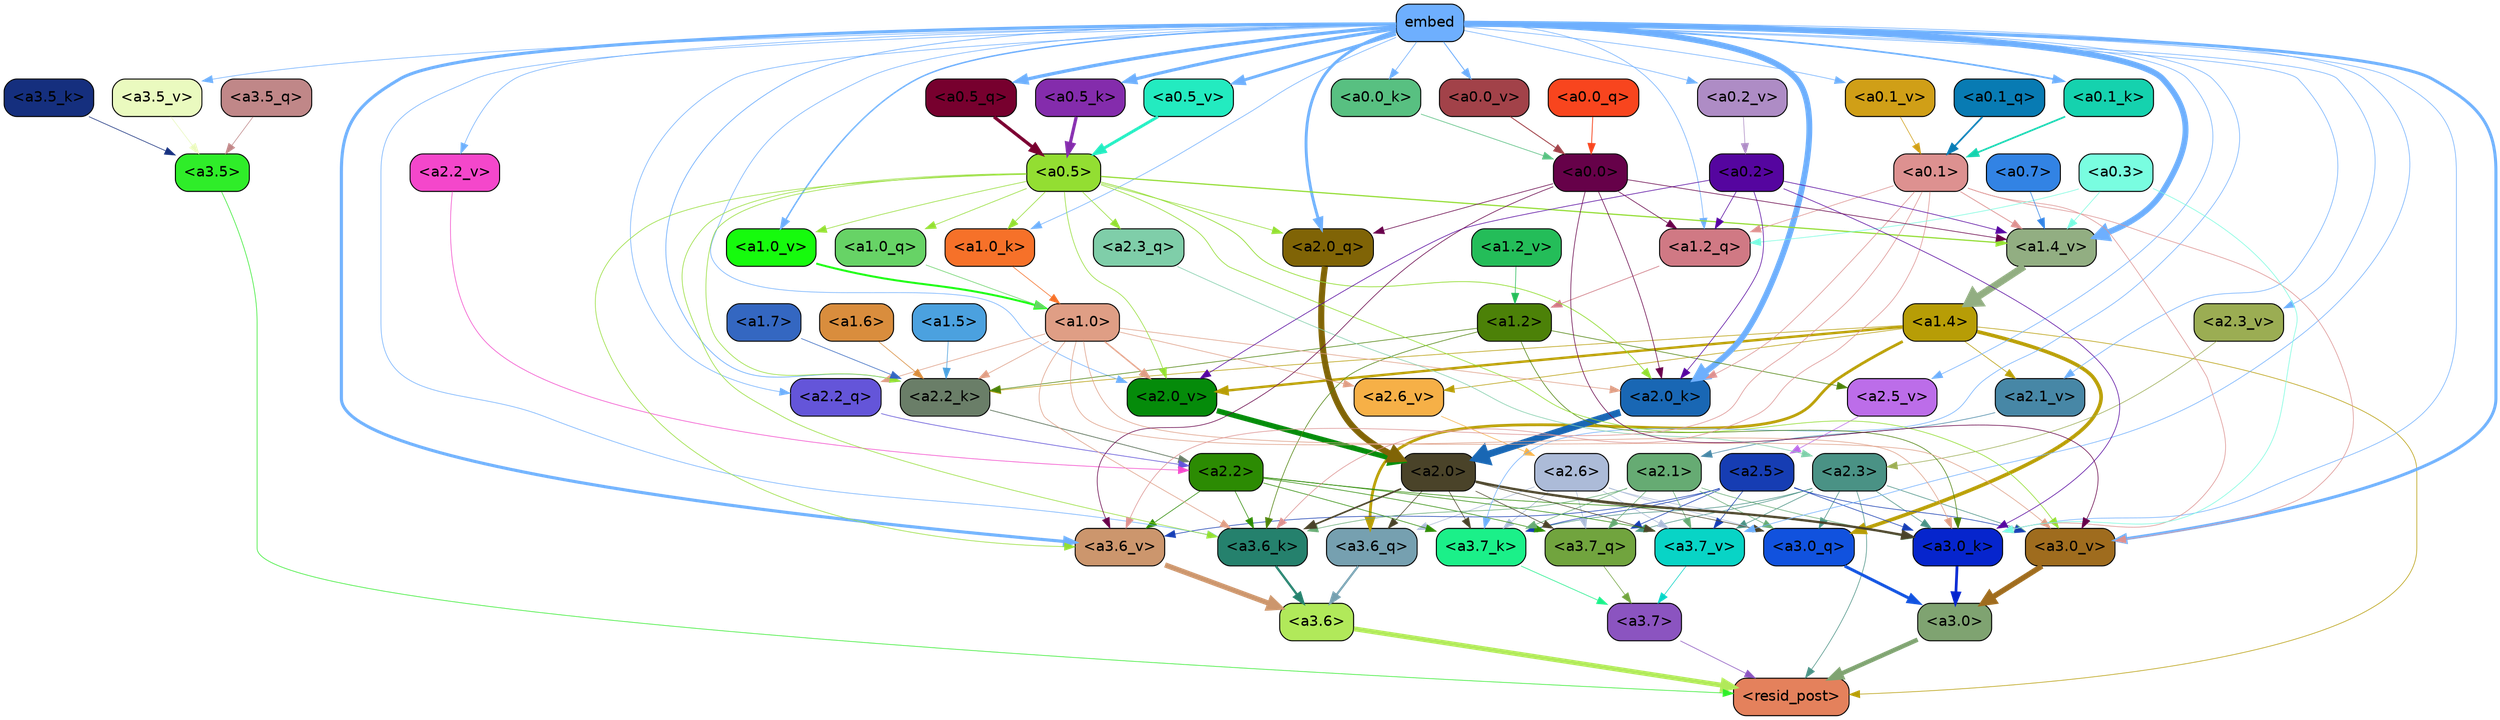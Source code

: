 strict digraph "" {
	graph [bgcolor=transparent,
		layout=dot,
		overlap=false,
		splines=true
	];
	"<a3.7>"	[color=black,
		fillcolor="#8b54c0",
		fontname=Helvetica,
		shape=box,
		style="filled, rounded"];
	"<resid_post>"	[color=black,
		fillcolor="#e4815c",
		fontname=Helvetica,
		shape=box,
		style="filled, rounded"];
	"<a3.7>" -> "<resid_post>"	[color="#8b54c0",
		penwidth=0.6];
	"<a3.6>"	[color=black,
		fillcolor="#b1e95a",
		fontname=Helvetica,
		shape=box,
		style="filled, rounded"];
	"<a3.6>" -> "<resid_post>"	[color="#b1e95a",
		penwidth=4.670643210411072];
	"<a3.5>"	[color=black,
		fillcolor="#2fed29",
		fontname=Helvetica,
		shape=box,
		style="filled, rounded"];
	"<a3.5>" -> "<resid_post>"	[color="#2fed29",
		penwidth=0.6];
	"<a3.0>"	[color=black,
		fillcolor="#7fa371",
		fontname=Helvetica,
		shape=box,
		style="filled, rounded"];
	"<a3.0>" -> "<resid_post>"	[color="#7fa371",
		penwidth=4.246885180473328];
	"<a2.3>"	[color=black,
		fillcolor="#4a9285",
		fontname=Helvetica,
		shape=box,
		style="filled, rounded"];
	"<a2.3>" -> "<resid_post>"	[color="#4a9285",
		penwidth=0.6];
	"<a3.7_q>"	[color=black,
		fillcolor="#71a43e",
		fontname=Helvetica,
		shape=box,
		style="filled, rounded"];
	"<a2.3>" -> "<a3.7_q>"	[color="#4a9285",
		penwidth=0.6];
	"<a3.0_q>"	[color=black,
		fillcolor="#1152de",
		fontname=Helvetica,
		shape=box,
		style="filled, rounded"];
	"<a2.3>" -> "<a3.0_q>"	[color="#4a9285",
		penwidth=0.6];
	"<a3.7_k>"	[color=black,
		fillcolor="#1bf089",
		fontname=Helvetica,
		shape=box,
		style="filled, rounded"];
	"<a2.3>" -> "<a3.7_k>"	[color="#4a9285",
		penwidth=0.6];
	"<a3.0_k>"	[color=black,
		fillcolor="#0625cd",
		fontname=Helvetica,
		shape=box,
		style="filled, rounded"];
	"<a2.3>" -> "<a3.0_k>"	[color="#4a9285",
		penwidth=0.6];
	"<a3.7_v>"	[color=black,
		fillcolor="#08d4c6",
		fontname=Helvetica,
		shape=box,
		style="filled, rounded"];
	"<a2.3>" -> "<a3.7_v>"	[color="#4a9285",
		penwidth=0.6];
	"<a3.0_v>"	[color=black,
		fillcolor="#9f6c1e",
		fontname=Helvetica,
		shape=box,
		style="filled, rounded"];
	"<a2.3>" -> "<a3.0_v>"	[color="#4a9285",
		penwidth=0.6];
	"<a1.4>"	[color=black,
		fillcolor="#b79d06",
		fontname=Helvetica,
		shape=box,
		style="filled, rounded"];
	"<a1.4>" -> "<resid_post>"	[color="#b79d06",
		penwidth=0.6];
	"<a3.6_q>"	[color=black,
		fillcolor="#76a0b0",
		fontname=Helvetica,
		shape=box,
		style="filled, rounded"];
	"<a1.4>" -> "<a3.6_q>"	[color="#b79d06",
		penwidth=2.6487714648246765];
	"<a1.4>" -> "<a3.0_q>"	[color="#b79d06",
		penwidth=3.477886103093624];
	"<a2.2_k>"	[color=black,
		fillcolor="#6a7e68",
		fontname=Helvetica,
		shape=box,
		style="filled, rounded"];
	"<a1.4>" -> "<a2.2_k>"	[color="#b79d06",
		penwidth=0.6];
	"<a2.6_v>"	[color=black,
		fillcolor="#f6b047",
		fontname=Helvetica,
		shape=box,
		style="filled, rounded"];
	"<a1.4>" -> "<a2.6_v>"	[color="#b79d06",
		penwidth=0.6];
	"<a2.1_v>"	[color=black,
		fillcolor="#4787a6",
		fontname=Helvetica,
		shape=box,
		style="filled, rounded"];
	"<a1.4>" -> "<a2.1_v>"	[color="#b79d06",
		penwidth=0.6];
	"<a2.0_v>"	[color=black,
		fillcolor="#058b0a",
		fontname=Helvetica,
		shape=box,
		style="filled, rounded"];
	"<a1.4>" -> "<a2.0_v>"	[color="#b79d06",
		penwidth=2.3358620405197144];
	"<a3.7_q>" -> "<a3.7>"	[color="#71a43e",
		penwidth=0.6];
	"<a3.6_q>" -> "<a3.6>"	[color="#76a0b0",
		penwidth=2.03758105635643];
	"<a3.5_q>"	[color=black,
		fillcolor="#c08788",
		fontname=Helvetica,
		shape=box,
		style="filled, rounded"];
	"<a3.5_q>" -> "<a3.5>"	[color="#c08788",
		penwidth=0.6];
	"<a3.0_q>" -> "<a3.0>"	[color="#1152de",
		penwidth=2.8638100624084473];
	"<a3.7_k>" -> "<a3.7>"	[color="#1bf089",
		penwidth=0.6];
	"<a3.6_k>"	[color=black,
		fillcolor="#25816d",
		fontname=Helvetica,
		shape=box,
		style="filled, rounded"];
	"<a3.6_k>" -> "<a3.6>"	[color="#25816d",
		penwidth=2.174198240041733];
	"<a3.5_k>"	[color=black,
		fillcolor="#152f7e",
		fontname=Helvetica,
		shape=box,
		style="filled, rounded"];
	"<a3.5_k>" -> "<a3.5>"	[color="#152f7e",
		penwidth=0.6];
	"<a3.0_k>" -> "<a3.0>"	[color="#0625cd",
		penwidth=2.6274144649505615];
	"<a3.7_v>" -> "<a3.7>"	[color="#08d4c6",
		penwidth=0.6];
	"<a3.6_v>"	[color=black,
		fillcolor="#cc966d",
		fontname=Helvetica,
		shape=box,
		style="filled, rounded"];
	"<a3.6_v>" -> "<a3.6>"	[color="#cc966d",
		penwidth=5.002329230308533];
	"<a3.5_v>"	[color=black,
		fillcolor="#eafabf",
		fontname=Helvetica,
		shape=box,
		style="filled, rounded"];
	"<a3.5_v>" -> "<a3.5>"	[color="#eafabf",
		penwidth=0.6];
	"<a3.0_v>" -> "<a3.0>"	[color="#9f6c1e",
		penwidth=5.188832879066467];
	"<a2.6>"	[color=black,
		fillcolor="#acbbd8",
		fontname=Helvetica,
		shape=box,
		style="filled, rounded"];
	"<a2.6>" -> "<a3.7_q>"	[color="#acbbd8",
		penwidth=0.6];
	"<a2.6>" -> "<a3.6_q>"	[color="#acbbd8",
		penwidth=0.6];
	"<a2.6>" -> "<a3.0_q>"	[color="#acbbd8",
		penwidth=0.6];
	"<a2.6>" -> "<a3.7_k>"	[color="#acbbd8",
		penwidth=0.6];
	"<a2.6>" -> "<a3.0_k>"	[color="#acbbd8",
		penwidth=0.6];
	"<a2.6>" -> "<a3.7_v>"	[color="#acbbd8",
		penwidth=0.6];
	"<a2.5>"	[color=black,
		fillcolor="#163db3",
		fontname=Helvetica,
		shape=box,
		style="filled, rounded"];
	"<a2.5>" -> "<a3.7_q>"	[color="#163db3",
		penwidth=0.6];
	"<a2.5>" -> "<a3.7_k>"	[color="#163db3",
		penwidth=0.6];
	"<a2.5>" -> "<a3.0_k>"	[color="#163db3",
		penwidth=0.6];
	"<a2.5>" -> "<a3.7_v>"	[color="#163db3",
		penwidth=0.6];
	"<a2.5>" -> "<a3.6_v>"	[color="#163db3",
		penwidth=0.6];
	"<a2.5>" -> "<a3.0_v>"	[color="#163db3",
		penwidth=0.6];
	"<a2.2>"	[color=black,
		fillcolor="#2c8b03",
		fontname=Helvetica,
		shape=box,
		style="filled, rounded"];
	"<a2.2>" -> "<a3.7_q>"	[color="#2c8b03",
		penwidth=0.6];
	"<a2.2>" -> "<a3.7_k>"	[color="#2c8b03",
		penwidth=0.6];
	"<a2.2>" -> "<a3.6_k>"	[color="#2c8b03",
		penwidth=0.6];
	"<a2.2>" -> "<a3.0_k>"	[color="#2c8b03",
		penwidth=0.6];
	"<a2.2>" -> "<a3.7_v>"	[color="#2c8b03",
		penwidth=0.6];
	"<a2.2>" -> "<a3.6_v>"	[color="#2c8b03",
		penwidth=0.6];
	"<a2.1>"	[color=black,
		fillcolor="#66ab73",
		fontname=Helvetica,
		shape=box,
		style="filled, rounded"];
	"<a2.1>" -> "<a3.7_q>"	[color="#66ab73",
		penwidth=0.6];
	"<a2.1>" -> "<a3.0_q>"	[color="#66ab73",
		penwidth=0.6];
	"<a2.1>" -> "<a3.7_k>"	[color="#66ab73",
		penwidth=0.6];
	"<a2.1>" -> "<a3.6_k>"	[color="#66ab73",
		penwidth=0.6];
	"<a2.1>" -> "<a3.0_k>"	[color="#66ab73",
		penwidth=0.6];
	"<a2.1>" -> "<a3.7_v>"	[color="#66ab73",
		penwidth=0.6];
	"<a2.0>"	[color=black,
		fillcolor="#4a4329",
		fontname=Helvetica,
		shape=box,
		style="filled, rounded"];
	"<a2.0>" -> "<a3.7_q>"	[color="#4a4329",
		penwidth=0.6];
	"<a2.0>" -> "<a3.6_q>"	[color="#4a4329",
		penwidth=0.6];
	"<a2.0>" -> "<a3.0_q>"	[color="#4a4329",
		penwidth=0.6];
	"<a2.0>" -> "<a3.7_k>"	[color="#4a4329",
		penwidth=0.6];
	"<a2.0>" -> "<a3.6_k>"	[color="#4a4329",
		penwidth=1.5417278409004211];
	"<a2.0>" -> "<a3.0_k>"	[color="#4a4329",
		penwidth=2.23091459274292];
	"<a2.0>" -> "<a3.7_v>"	[color="#4a4329",
		penwidth=0.6];
	embed	[color=black,
		fillcolor="#6eaffe",
		fontname=Helvetica,
		shape=box,
		style="filled, rounded"];
	embed -> "<a3.7_k>"	[color="#6eaffe",
		penwidth=0.6];
	embed -> "<a3.6_k>"	[color="#6eaffe",
		penwidth=0.6];
	embed -> "<a3.0_k>"	[color="#6eaffe",
		penwidth=0.6];
	embed -> "<a3.7_v>"	[color="#6eaffe",
		penwidth=0.6];
	embed -> "<a3.6_v>"	[color="#6eaffe",
		penwidth=2.9511587619781494];
	embed -> "<a3.5_v>"	[color="#6eaffe",
		penwidth=0.6];
	embed -> "<a3.0_v>"	[color="#6eaffe",
		penwidth=2.8577730655670166];
	"<a2.2_q>"	[color=black,
		fillcolor="#6455d9",
		fontname=Helvetica,
		shape=box,
		style="filled, rounded"];
	embed -> "<a2.2_q>"	[color="#6eaffe",
		penwidth=0.6];
	"<a2.0_q>"	[color=black,
		fillcolor="#806406",
		fontname=Helvetica,
		shape=box,
		style="filled, rounded"];
	embed -> "<a2.0_q>"	[color="#6eaffe",
		penwidth=2.7340729534626007];
	embed -> "<a2.2_k>"	[color="#6eaffe",
		penwidth=0.69573974609375];
	"<a2.0_k>"	[color=black,
		fillcolor="#1967b4",
		fontname=Helvetica,
		shape=box,
		style="filled, rounded"];
	embed -> "<a2.0_k>"	[color="#6eaffe",
		penwidth=5.629883050918579];
	"<a2.5_v>"	[color=black,
		fillcolor="#bc6de9",
		fontname=Helvetica,
		shape=box,
		style="filled, rounded"];
	embed -> "<a2.5_v>"	[color="#6eaffe",
		penwidth=0.6];
	"<a2.3_v>"	[color=black,
		fillcolor="#9bad53",
		fontname=Helvetica,
		shape=box,
		style="filled, rounded"];
	embed -> "<a2.3_v>"	[color="#6eaffe",
		penwidth=0.6];
	"<a2.2_v>"	[color=black,
		fillcolor="#f447cb",
		fontname=Helvetica,
		shape=box,
		style="filled, rounded"];
	embed -> "<a2.2_v>"	[color="#6eaffe",
		penwidth=0.6];
	embed -> "<a2.1_v>"	[color="#6eaffe",
		penwidth=0.6];
	embed -> "<a2.0_v>"	[color="#6eaffe",
		penwidth=0.6];
	"<a1.2_q>"	[color=black,
		fillcolor="#d07984",
		fontname=Helvetica,
		shape=box,
		style="filled, rounded"];
	embed -> "<a1.2_q>"	[color="#6eaffe",
		penwidth=0.6];
	"<a1.0_k>"	[color=black,
		fillcolor="#f67129",
		fontname=Helvetica,
		shape=box,
		style="filled, rounded"];
	embed -> "<a1.0_k>"	[color="#6eaffe",
		penwidth=0.6];
	"<a1.4_v>"	[color=black,
		fillcolor="#92ae82",
		fontname=Helvetica,
		shape=box,
		style="filled, rounded"];
	embed -> "<a1.4_v>"	[color="#6eaffe",
		penwidth=5.6260271072387695];
	"<a1.0_v>"	[color=black,
		fillcolor="#16fb0d",
		fontname=Helvetica,
		shape=box,
		style="filled, rounded"];
	embed -> "<a1.0_v>"	[color="#6eaffe",
		penwidth=1.3646823167800903];
	"<a0.5_q>"	[color=black,
		fillcolor="#77002e",
		fontname=Helvetica,
		shape=box,
		style="filled, rounded"];
	embed -> "<a0.5_q>"	[color="#6eaffe",
		penwidth=3.166852906346321];
	"<a0.5_k>"	[color=black,
		fillcolor="#842cac",
		fontname=Helvetica,
		shape=box,
		style="filled, rounded"];
	embed -> "<a0.5_k>"	[color="#6eaffe",
		penwidth=3.003387402743101];
	"<a0.1_k>"	[color=black,
		fillcolor="#15d2ae",
		fontname=Helvetica,
		shape=box,
		style="filled, rounded"];
	embed -> "<a0.1_k>"	[color="#6eaffe",
		penwidth=1.6119658946990967];
	"<a0.0_k>"	[color=black,
		fillcolor="#58c081",
		fontname=Helvetica,
		shape=box,
		style="filled, rounded"];
	embed -> "<a0.0_k>"	[color="#6eaffe",
		penwidth=0.6360986232757568];
	"<a0.5_v>"	[color=black,
		fillcolor="#23ebc0",
		fontname=Helvetica,
		shape=box,
		style="filled, rounded"];
	embed -> "<a0.5_v>"	[color="#6eaffe",
		penwidth=2.755969077348709];
	"<a0.2_v>"	[color=black,
		fillcolor="#ae8cc5",
		fontname=Helvetica,
		shape=box,
		style="filled, rounded"];
	embed -> "<a0.2_v>"	[color="#6eaffe",
		penwidth=0.6];
	"<a0.1_v>"	[color=black,
		fillcolor="#d09f17",
		fontname=Helvetica,
		shape=box,
		style="filled, rounded"];
	embed -> "<a0.1_v>"	[color="#6eaffe",
		penwidth=0.6];
	"<a0.0_v>"	[color=black,
		fillcolor="#a24249",
		fontname=Helvetica,
		shape=box,
		style="filled, rounded"];
	embed -> "<a0.0_v>"	[color="#6eaffe",
		penwidth=0.8692417144775391];
	"<a1.2>"	[color=black,
		fillcolor="#4c8108",
		fontname=Helvetica,
		shape=box,
		style="filled, rounded"];
	"<a1.2>" -> "<a3.6_k>"	[color="#4c8108",
		penwidth=0.6];
	"<a1.2>" -> "<a3.0_k>"	[color="#4c8108",
		penwidth=0.6];
	"<a1.2>" -> "<a2.2_k>"	[color="#4c8108",
		penwidth=0.6];
	"<a1.2>" -> "<a2.5_v>"	[color="#4c8108",
		penwidth=0.6];
	"<a1.0>"	[color=black,
		fillcolor="#df9e85",
		fontname=Helvetica,
		shape=box,
		style="filled, rounded"];
	"<a1.0>" -> "<a3.6_k>"	[color="#df9e85",
		penwidth=0.6];
	"<a1.0>" -> "<a3.0_k>"	[color="#df9e85",
		penwidth=0.6];
	"<a1.0>" -> "<a3.0_v>"	[color="#df9e85",
		penwidth=0.6];
	"<a1.0>" -> "<a2.2_q>"	[color="#df9e85",
		penwidth=0.6];
	"<a1.0>" -> "<a2.2_k>"	[color="#df9e85",
		penwidth=0.6];
	"<a1.0>" -> "<a2.0_k>"	[color="#df9e85",
		penwidth=0.6];
	"<a1.0>" -> "<a2.6_v>"	[color="#df9e85",
		penwidth=0.6];
	"<a1.0>" -> "<a2.0_v>"	[color="#df9e85",
		penwidth=1.3103609085083008];
	"<a0.5>"	[color=black,
		fillcolor="#93de32",
		fontname=Helvetica,
		shape=box,
		style="filled, rounded"];
	"<a0.5>" -> "<a3.6_k>"	[color="#93de32",
		penwidth=0.6];
	"<a0.5>" -> "<a3.6_v>"	[color="#93de32",
		penwidth=0.6];
	"<a0.5>" -> "<a3.0_v>"	[color="#93de32",
		penwidth=0.6446345448493958];
	"<a2.3_q>"	[color=black,
		fillcolor="#7fcea9",
		fontname=Helvetica,
		shape=box,
		style="filled, rounded"];
	"<a0.5>" -> "<a2.3_q>"	[color="#93de32",
		penwidth=0.6];
	"<a0.5>" -> "<a2.0_q>"	[color="#93de32",
		penwidth=0.6];
	"<a0.5>" -> "<a2.2_k>"	[color="#93de32",
		penwidth=0.6];
	"<a0.5>" -> "<a2.0_k>"	[color="#93de32",
		penwidth=0.7065601348876953];
	"<a0.5>" -> "<a2.0_v>"	[color="#93de32",
		penwidth=0.6];
	"<a1.0_q>"	[color=black,
		fillcolor="#67d366",
		fontname=Helvetica,
		shape=box,
		style="filled, rounded"];
	"<a0.5>" -> "<a1.0_q>"	[color="#93de32",
		penwidth=0.6];
	"<a0.5>" -> "<a1.0_k>"	[color="#93de32",
		penwidth=0.6];
	"<a0.5>" -> "<a1.4_v>"	[color="#93de32",
		penwidth=1.1228110790252686];
	"<a0.5>" -> "<a1.0_v>"	[color="#93de32",
		penwidth=0.6];
	"<a0.1>"	[color=black,
		fillcolor="#dd9190",
		fontname=Helvetica,
		shape=box,
		style="filled, rounded"];
	"<a0.1>" -> "<a3.6_k>"	[color="#dd9190",
		penwidth=0.6];
	"<a0.1>" -> "<a3.0_k>"	[color="#dd9190",
		penwidth=0.6];
	"<a0.1>" -> "<a3.6_v>"	[color="#dd9190",
		penwidth=0.6];
	"<a0.1>" -> "<a3.0_v>"	[color="#dd9190",
		penwidth=0.6];
	"<a0.1>" -> "<a2.0_k>"	[color="#dd9190",
		penwidth=0.6];
	"<a0.1>" -> "<a1.2_q>"	[color="#dd9190",
		penwidth=0.6];
	"<a0.1>" -> "<a1.4_v>"	[color="#dd9190",
		penwidth=0.7182521820068359];
	"<a0.3>"	[color=black,
		fillcolor="#79fde0",
		fontname=Helvetica,
		shape=box,
		style="filled, rounded"];
	"<a0.3>" -> "<a3.0_k>"	[color="#79fde0",
		penwidth=0.6];
	"<a0.3>" -> "<a1.2_q>"	[color="#79fde0",
		penwidth=0.6];
	"<a0.3>" -> "<a1.4_v>"	[color="#79fde0",
		penwidth=0.6];
	"<a0.2>"	[color=black,
		fillcolor="#55059f",
		fontname=Helvetica,
		shape=box,
		style="filled, rounded"];
	"<a0.2>" -> "<a3.0_k>"	[color="#55059f",
		penwidth=0.6];
	"<a0.2>" -> "<a2.0_k>"	[color="#55059f",
		penwidth=0.6];
	"<a0.2>" -> "<a2.0_v>"	[color="#55059f",
		penwidth=0.6];
	"<a0.2>" -> "<a1.2_q>"	[color="#55059f",
		penwidth=0.6];
	"<a0.2>" -> "<a1.4_v>"	[color="#55059f",
		penwidth=0.6];
	"<a0.0>"	[color=black,
		fillcolor="#660149",
		fontname=Helvetica,
		shape=box,
		style="filled, rounded"];
	"<a0.0>" -> "<a3.6_v>"	[color="#660149",
		penwidth=0.6];
	"<a0.0>" -> "<a3.0_v>"	[color="#660149",
		penwidth=0.6];
	"<a0.0>" -> "<a2.0_q>"	[color="#660149",
		penwidth=0.6];
	"<a0.0>" -> "<a2.0_k>"	[color="#660149",
		penwidth=0.6];
	"<a0.0>" -> "<a1.2_q>"	[color="#660149",
		penwidth=0.6];
	"<a0.0>" -> "<a1.4_v>"	[color="#660149",
		penwidth=0.6];
	"<a2.3_q>" -> "<a2.3>"	[color="#7fcea9",
		penwidth=0.6];
	"<a2.2_q>" -> "<a2.2>"	[color="#6455d9",
		penwidth=0.6407594680786133];
	"<a2.0_q>" -> "<a2.0>"	[color="#806406",
		penwidth=5.885338068008423];
	"<a2.2_k>" -> "<a2.2>"	[color="#6a7e68",
		penwidth=0.7811911106109619];
	"<a2.0_k>" -> "<a2.0>"	[color="#1967b4",
		penwidth=6.657835483551025];
	"<a2.6_v>" -> "<a2.6>"	[color="#f6b047",
		penwidth=0.6];
	"<a2.5_v>" -> "<a2.5>"	[color="#bc6de9",
		penwidth=0.6];
	"<a2.3_v>" -> "<a2.3>"	[color="#9bad53",
		penwidth=0.6];
	"<a2.2_v>" -> "<a2.2>"	[color="#f447cb",
		penwidth=0.6];
	"<a2.1_v>" -> "<a2.1>"	[color="#4787a6",
		penwidth=0.6];
	"<a2.0_v>" -> "<a2.0>"	[color="#058b0a",
		penwidth=5.070239782333374];
	"<a1.7>"	[color=black,
		fillcolor="#3467c1",
		fontname=Helvetica,
		shape=box,
		style="filled, rounded"];
	"<a1.7>" -> "<a2.2_k>"	[color="#3467c1",
		penwidth=0.6];
	"<a1.6>"	[color=black,
		fillcolor="#d98d3d",
		fontname=Helvetica,
		shape=box,
		style="filled, rounded"];
	"<a1.6>" -> "<a2.2_k>"	[color="#d98d3d",
		penwidth=0.6];
	"<a1.5>"	[color=black,
		fillcolor="#4ba1df",
		fontname=Helvetica,
		shape=box,
		style="filled, rounded"];
	"<a1.5>" -> "<a2.2_k>"	[color="#4ba1df",
		penwidth=0.6];
	"<a1.2_q>" -> "<a1.2>"	[color="#d07984",
		penwidth=0.6509807109832764];
	"<a1.0_q>" -> "<a1.0>"	[color="#67d366",
		penwidth=0.6];
	"<a1.0_k>" -> "<a1.0>"	[color="#f67129",
		penwidth=0.6];
	"<a1.4_v>" -> "<a1.4>"	[color="#92ae82",
		penwidth=6.8020641803741455];
	"<a1.2_v>"	[color=black,
		fillcolor="#24bd59",
		fontname=Helvetica,
		shape=box,
		style="filled, rounded"];
	"<a1.2_v>" -> "<a1.2>"	[color="#24bd59",
		penwidth=0.6];
	"<a1.0_v>" -> "<a1.0>"	[color="#16fb0d",
		penwidth=1.9194684028625488];
	"<a0.7>"	[color=black,
		fillcolor="#3283e4",
		fontname=Helvetica,
		shape=box,
		style="filled, rounded"];
	"<a0.7>" -> "<a1.4_v>"	[color="#3283e4",
		penwidth=0.6];
	"<a0.5_q>" -> "<a0.5>"	[color="#77002e",
		penwidth=3.1389458179473877];
	"<a0.1_q>"	[color=black,
		fillcolor="#087bb3",
		fontname=Helvetica,
		shape=box,
		style="filled, rounded"];
	"<a0.1_q>" -> "<a0.1>"	[color="#087bb3",
		penwidth=1.6300894021987915];
	"<a0.0_q>"	[color=black,
		fillcolor="#f8451e",
		fontname=Helvetica,
		shape=box,
		style="filled, rounded"];
	"<a0.0_q>" -> "<a0.0>"	[color="#f8451e",
		penwidth=0.7752697467803955];
	"<a0.5_k>" -> "<a0.5>"	[color="#842cac",
		penwidth=3.0673399455845356];
	"<a0.1_k>" -> "<a0.1>"	[color="#15d2ae",
		penwidth=1.5990318059921265];
	"<a0.0_k>" -> "<a0.0>"	[color="#58c081",
		penwidth=0.6266229152679443];
	"<a0.5_v>" -> "<a0.5>"	[color="#23ebc0",
		penwidth=2.801039695739746];
	"<a0.2_v>" -> "<a0.2>"	[color="#ae8cc5",
		penwidth=0.6];
	"<a0.1_v>" -> "<a0.1>"	[color="#d09f17",
		penwidth=0.6];
	"<a0.0_v>" -> "<a0.0>"	[color="#a24249",
		penwidth=0.8729791641235352];
}
